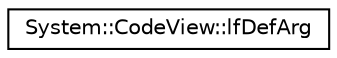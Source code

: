digraph G
{
  edge [fontname="Helvetica",fontsize="10",labelfontname="Helvetica",labelfontsize="10"];
  node [fontname="Helvetica",fontsize="10",shape=record];
  rankdir="LR";
  Node1 [label="System::CodeView::lfDefArg",height=0.2,width=0.4,color="black", fillcolor="white", style="filled",URL="$struct_system_1_1_code_view_1_1lf_def_arg.html"];
}
